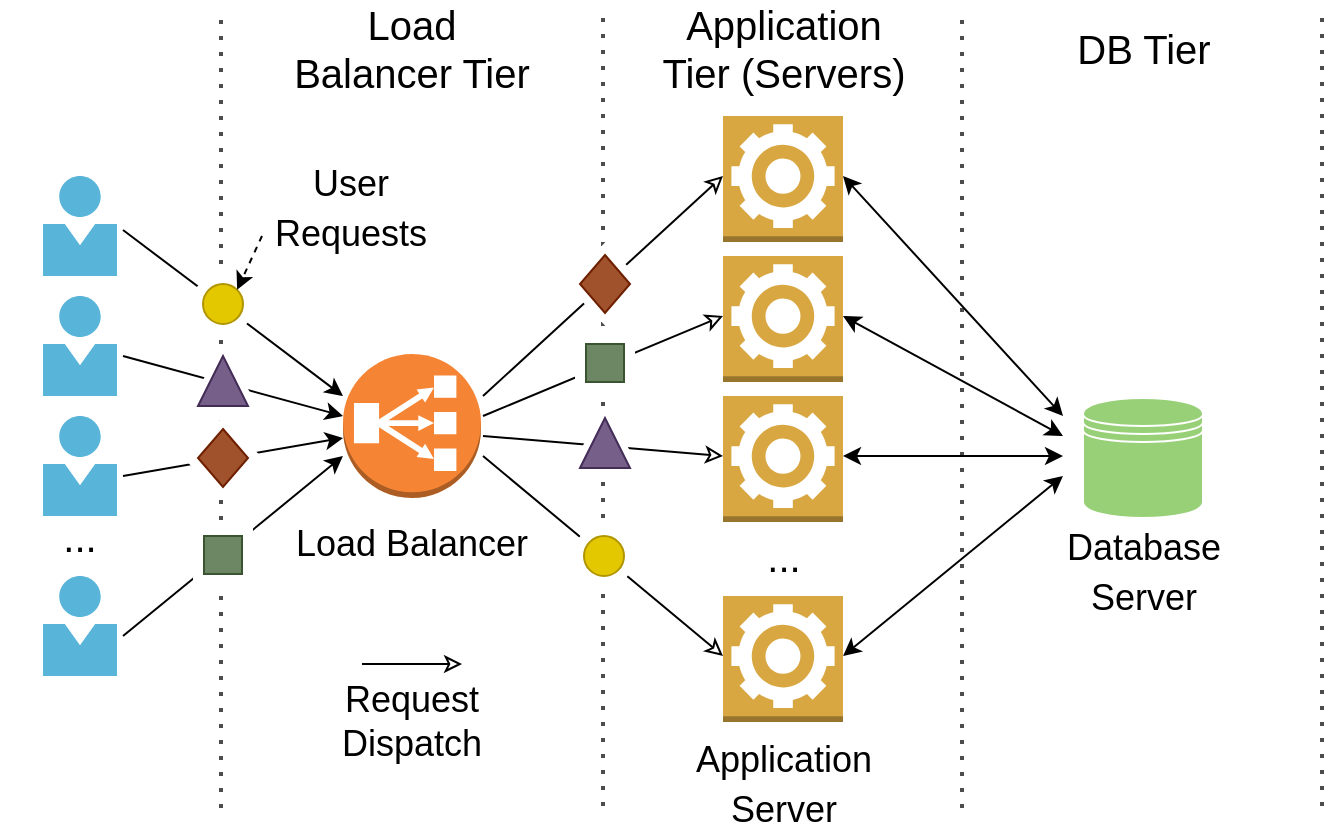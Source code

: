 <mxfile version="20.6.0" type="device"><diagram id="dIx8wKJH65KoxPy8JxEW" name="Page-1"><mxGraphModel dx="946" dy="536" grid="0" gridSize="10" guides="1" tooltips="1" connect="1" arrows="1" fold="1" page="1" pageScale="1" pageWidth="850" pageHeight="1100" math="0" shadow="0"><root><mxCell id="0"/><mxCell id="1" parent="0"/><mxCell id="X14f_B8u2_eIgbdeyk1I-39" value="" style="endArrow=none;dashed=1;html=1;dashPattern=1 3;strokeWidth=2;rounded=0;fontSize=20;strokeColor=#4D4D4D;" parent="1" edge="1"><mxGeometry width="50" height="50" relative="1" as="geometry"><mxPoint x="590" y="410" as="sourcePoint"/><mxPoint x="590" y="10" as="targetPoint"/></mxGeometry></mxCell><mxCell id="PuE3XAnzluGPBgEvg4iF-7" value="" style="endArrow=none;dashed=1;html=1;dashPattern=1 3;strokeWidth=2;rounded=0;fontSize=20;strokeColor=#4D4D4D;" parent="1" edge="1"><mxGeometry width="50" height="50" relative="1" as="geometry"><mxPoint x="410.5" y="409" as="sourcePoint"/><mxPoint x="410.5" y="9" as="targetPoint"/></mxGeometry></mxCell><mxCell id="PuE3XAnzluGPBgEvg4iF-6" value="" style="endArrow=none;dashed=1;html=1;dashPattern=1 3;strokeWidth=2;rounded=0;fontSize=20;strokeColor=#4D4D4D;" parent="1" edge="1"><mxGeometry width="50" height="50" relative="1" as="geometry"><mxPoint x="219.5" y="410" as="sourcePoint"/><mxPoint x="219.5" y="10" as="targetPoint"/></mxGeometry></mxCell><mxCell id="X14f_B8u2_eIgbdeyk1I-8" value="" style="outlineConnect=0;dashed=0;verticalLabelPosition=bottom;verticalAlign=top;align=center;html=1;shape=mxgraph.aws3.classic_load_balancer;fillColor=#F58534;gradientColor=none;" parent="1" vertex="1"><mxGeometry x="280.5" y="183" width="69" height="72" as="geometry"/></mxCell><mxCell id="X14f_B8u2_eIgbdeyk1I-17" value="" style="shape=datastore;whiteSpace=wrap;html=1;fontSize=20;fillColor=#97D077;strokeColor=#FFFFFF;" parent="1" vertex="1"><mxGeometry x="650.5" y="205" width="60" height="60" as="geometry"/></mxCell><mxCell id="X14f_B8u2_eIgbdeyk1I-20" value="" style="endArrow=classic;startArrow=none;html=1;rounded=0;fontSize=20;exitX=1.081;exitY=0.54;exitDx=0;exitDy=0;exitPerimeter=0;startFill=0;" parent="1" source="X14f_B8u2_eIgbdeyk1I-5" edge="1"><mxGeometry width="50" height="50" relative="1" as="geometry"><mxPoint x="370.5" y="314" as="sourcePoint"/><mxPoint x="280.5" y="204" as="targetPoint"/></mxGeometry></mxCell><mxCell id="X14f_B8u2_eIgbdeyk1I-21" value="" style="endArrow=classic;startArrow=none;html=1;rounded=0;fontSize=20;startFill=0;" parent="1" edge="1"><mxGeometry width="50" height="50" relative="1" as="geometry"><mxPoint x="170.5" y="184" as="sourcePoint"/><mxPoint x="280.5" y="214" as="targetPoint"/></mxGeometry></mxCell><mxCell id="X14f_B8u2_eIgbdeyk1I-23" value="" style="endArrow=classic;startArrow=none;html=1;rounded=0;fontSize=20;startFill=0;" parent="1" target="X14f_B8u2_eIgbdeyk1I-8" edge="1"><mxGeometry width="50" height="50" relative="1" as="geometry"><mxPoint x="170.5" y="244" as="sourcePoint"/><mxPoint x="270.5" y="224" as="targetPoint"/></mxGeometry></mxCell><mxCell id="X14f_B8u2_eIgbdeyk1I-24" value="" style="endArrow=classic;startArrow=none;html=1;rounded=0;fontSize=20;strokeColor=#000000;endFill=0;startFill=0;" parent="1" edge="1"><mxGeometry width="50" height="50" relative="1" as="geometry"><mxPoint x="350.5" y="204" as="sourcePoint"/><mxPoint x="470.5" y="94" as="targetPoint"/></mxGeometry></mxCell><mxCell id="X14f_B8u2_eIgbdeyk1I-25" value="" style="endArrow=classic;startArrow=none;html=1;rounded=0;fontSize=20;endFill=0;startFill=0;" parent="1" edge="1"><mxGeometry width="50" height="50" relative="1" as="geometry"><mxPoint x="350.5" y="214" as="sourcePoint"/><mxPoint x="470.5" y="164" as="targetPoint"/></mxGeometry></mxCell><mxCell id="X14f_B8u2_eIgbdeyk1I-26" value="" style="endArrow=classic;startArrow=none;html=1;rounded=0;fontSize=20;endFill=0;startFill=0;" parent="1" edge="1"><mxGeometry width="50" height="50" relative="1" as="geometry"><mxPoint x="350.5" y="224" as="sourcePoint"/><mxPoint x="470.5" y="234" as="targetPoint"/></mxGeometry></mxCell><mxCell id="X14f_B8u2_eIgbdeyk1I-27" value="" style="endArrow=classic;startArrow=none;html=1;rounded=0;fontSize=20;endFill=0;startFill=0;" parent="1" edge="1"><mxGeometry width="50" height="50" relative="1" as="geometry"><mxPoint x="350.5" y="234" as="sourcePoint"/><mxPoint x="470.5" y="334" as="targetPoint"/></mxGeometry></mxCell><mxCell id="X14f_B8u2_eIgbdeyk1I-30" value="" style="group" parent="1" vertex="1" connectable="0"><mxGeometry x="460.5" y="64" width="80" height="303" as="geometry"/></mxCell><mxCell id="X14f_B8u2_eIgbdeyk1I-10" value="" style="outlineConnect=0;dashed=0;verticalLabelPosition=bottom;verticalAlign=top;align=center;html=1;shape=mxgraph.aws3.worker;fillColor=#D9A741;gradientColor=none;" parent="X14f_B8u2_eIgbdeyk1I-30" vertex="1"><mxGeometry x="10" width="60" height="63" as="geometry"/></mxCell><mxCell id="X14f_B8u2_eIgbdeyk1I-11" value="" style="outlineConnect=0;dashed=0;verticalLabelPosition=bottom;verticalAlign=top;align=center;html=1;shape=mxgraph.aws3.worker;fillColor=#D9A741;gradientColor=none;" parent="X14f_B8u2_eIgbdeyk1I-30" vertex="1"><mxGeometry x="10" y="70" width="60" height="63" as="geometry"/></mxCell><mxCell id="X14f_B8u2_eIgbdeyk1I-12" value="" style="outlineConnect=0;dashed=0;verticalLabelPosition=bottom;verticalAlign=top;align=center;html=1;shape=mxgraph.aws3.worker;fillColor=#D9A741;gradientColor=none;" parent="X14f_B8u2_eIgbdeyk1I-30" vertex="1"><mxGeometry x="10" y="140" width="60" height="63" as="geometry"/></mxCell><mxCell id="X14f_B8u2_eIgbdeyk1I-13" value="" style="outlineConnect=0;dashed=0;verticalLabelPosition=bottom;verticalAlign=top;align=center;html=1;shape=mxgraph.aws3.worker;fillColor=#D9A741;gradientColor=none;" parent="X14f_B8u2_eIgbdeyk1I-30" vertex="1"><mxGeometry x="10" y="240" width="60" height="63" as="geometry"/></mxCell><UserObject label="&lt;font style=&quot;font-size: 20px;&quot;&gt;...&lt;/font&gt;" placeholders="1" name="Variable" id="X14f_B8u2_eIgbdeyk1I-15"><mxCell style="text;html=1;strokeColor=none;fillColor=none;align=center;verticalAlign=middle;whiteSpace=wrap;overflow=hidden;" parent="X14f_B8u2_eIgbdeyk1I-30" vertex="1"><mxGeometry y="200" width="80" height="40" as="geometry"/></mxCell></UserObject><mxCell id="X14f_B8u2_eIgbdeyk1I-31" value="" style="group" parent="1" vertex="1" connectable="0"><mxGeometry x="109" y="94" width="80" height="250" as="geometry"/></mxCell><mxCell id="X14f_B8u2_eIgbdeyk1I-5" value="" style="sketch=0;aspect=fixed;html=1;points=[];align=center;image;fontSize=12;image=img/lib/mscae/Person.svg;" parent="X14f_B8u2_eIgbdeyk1I-31" vertex="1"><mxGeometry x="21.5" width="37" height="50" as="geometry"/></mxCell><mxCell id="X14f_B8u2_eIgbdeyk1I-6" value="" style="sketch=0;aspect=fixed;html=1;points=[];align=center;image;fontSize=12;image=img/lib/mscae/Person.svg;" parent="X14f_B8u2_eIgbdeyk1I-31" vertex="1"><mxGeometry x="21.5" y="120" width="37" height="50" as="geometry"/></mxCell><mxCell id="X14f_B8u2_eIgbdeyk1I-7" value="" style="sketch=0;aspect=fixed;html=1;points=[];align=center;image;fontSize=12;image=img/lib/mscae/Person.svg;" parent="X14f_B8u2_eIgbdeyk1I-31" vertex="1"><mxGeometry x="21.5" y="60" width="37" height="50" as="geometry"/></mxCell><mxCell id="X14f_B8u2_eIgbdeyk1I-28" value="" style="sketch=0;aspect=fixed;html=1;points=[];align=center;image;fontSize=12;image=img/lib/mscae/Person.svg;" parent="X14f_B8u2_eIgbdeyk1I-31" vertex="1"><mxGeometry x="21.5" y="200" width="37" height="50" as="geometry"/></mxCell><UserObject label="&lt;font style=&quot;font-size: 20px;&quot;&gt;...&lt;/font&gt;" placeholders="1" name="Variable" id="X14f_B8u2_eIgbdeyk1I-29"><mxCell style="text;html=1;strokeColor=none;fillColor=none;align=center;verticalAlign=middle;whiteSpace=wrap;overflow=hidden;" parent="X14f_B8u2_eIgbdeyk1I-31" vertex="1"><mxGeometry y="160" width="80" height="40" as="geometry"/></mxCell></UserObject><mxCell id="X14f_B8u2_eIgbdeyk1I-32" value="" style="endArrow=classic;startArrow=none;html=1;rounded=0;fontSize=20;startFill=0;" parent="1" edge="1"><mxGeometry width="50" height="50" relative="1" as="geometry"><mxPoint x="170.5" y="324" as="sourcePoint"/><mxPoint x="280.5" y="234" as="targetPoint"/></mxGeometry></mxCell><mxCell id="X14f_B8u2_eIgbdeyk1I-33" value="" style="endArrow=classic;startArrow=classic;html=1;rounded=0;fontSize=20;" parent="1" edge="1"><mxGeometry width="50" height="50" relative="1" as="geometry"><mxPoint x="530.5" y="94" as="sourcePoint"/><mxPoint x="640.5" y="214" as="targetPoint"/></mxGeometry></mxCell><mxCell id="X14f_B8u2_eIgbdeyk1I-34" value="" style="endArrow=classic;startArrow=classic;html=1;rounded=0;fontSize=20;" parent="1" edge="1"><mxGeometry width="50" height="50" relative="1" as="geometry"><mxPoint x="530.5" y="164" as="sourcePoint"/><mxPoint x="640.5" y="224" as="targetPoint"/></mxGeometry></mxCell><mxCell id="X14f_B8u2_eIgbdeyk1I-35" value="" style="endArrow=classic;startArrow=classic;html=1;rounded=0;fontSize=20;" parent="1" edge="1"><mxGeometry width="50" height="50" relative="1" as="geometry"><mxPoint x="530.5" y="234" as="sourcePoint"/><mxPoint x="640.5" y="234" as="targetPoint"/></mxGeometry></mxCell><mxCell id="X14f_B8u2_eIgbdeyk1I-36" value="" style="endArrow=classic;startArrow=classic;html=1;rounded=0;fontSize=20;" parent="1" edge="1"><mxGeometry width="50" height="50" relative="1" as="geometry"><mxPoint x="530.5" y="334" as="sourcePoint"/><mxPoint x="640.5" y="244" as="targetPoint"/></mxGeometry></mxCell><mxCell id="X14f_B8u2_eIgbdeyk1I-45" value="" style="group" parent="1" vertex="1" connectable="0"><mxGeometry x="205.5" y="143" width="30" height="30" as="geometry"/></mxCell><mxCell id="X14f_B8u2_eIgbdeyk1I-44" value="" style="ellipse;whiteSpace=wrap;html=1;aspect=fixed;fontSize=20;strokeColor=#FFFFFF;" parent="X14f_B8u2_eIgbdeyk1I-45" vertex="1"><mxGeometry width="30" height="30" as="geometry"/></mxCell><mxCell id="X14f_B8u2_eIgbdeyk1I-41" value="" style="ellipse;whiteSpace=wrap;html=1;aspect=fixed;fontSize=20;fillColor=#e3c800;fontColor=#000000;strokeColor=#B09500;" parent="X14f_B8u2_eIgbdeyk1I-45" vertex="1"><mxGeometry x="5" y="5" width="20" height="20" as="geometry"/></mxCell><mxCell id="X14f_B8u2_eIgbdeyk1I-62" value="" style="group" parent="1" vertex="1" connectable="0"><mxGeometry x="201" y="179" width="39" height="35" as="geometry"/></mxCell><mxCell id="X14f_B8u2_eIgbdeyk1I-61" value="" style="triangle;whiteSpace=wrap;html=1;fontSize=20;strokeColor=#FFFFFF;fillColor=#FFFFFF;fontColor=#ffffff;direction=north;" parent="X14f_B8u2_eIgbdeyk1I-62" vertex="1"><mxGeometry width="39" height="35" as="geometry"/></mxCell><mxCell id="X14f_B8u2_eIgbdeyk1I-60" value="" style="triangle;whiteSpace=wrap;html=1;fontSize=20;strokeColor=#432D57;fillColor=#76608a;fontColor=#ffffff;direction=north;" parent="X14f_B8u2_eIgbdeyk1I-62" vertex="1"><mxGeometry x="7" y="5" width="25" height="25" as="geometry"/></mxCell><mxCell id="X14f_B8u2_eIgbdeyk1I-66" value="" style="group" parent="1" vertex="1" connectable="0"><mxGeometry x="201.5" y="215" width="38" height="40" as="geometry"/></mxCell><mxCell id="X14f_B8u2_eIgbdeyk1I-65" value="" style="rhombus;whiteSpace=wrap;html=1;fontSize=20;strokeColor=#FFFFFF;fillColor=#FFFFFF;fontColor=#ffffff;" parent="X14f_B8u2_eIgbdeyk1I-66" vertex="1"><mxGeometry width="38" height="40" as="geometry"/></mxCell><mxCell id="X14f_B8u2_eIgbdeyk1I-64" value="" style="rhombus;whiteSpace=wrap;html=1;fontSize=20;strokeColor=#6D1F00;fillColor=#a0522d;fontColor=#ffffff;" parent="X14f_B8u2_eIgbdeyk1I-66" vertex="1"><mxGeometry x="6.5" y="5.5" width="25" height="29" as="geometry"/></mxCell><mxCell id="X14f_B8u2_eIgbdeyk1I-69" value="" style="group" parent="1" vertex="1" connectable="0"><mxGeometry x="206" y="269" width="29" height="29" as="geometry"/></mxCell><mxCell id="X14f_B8u2_eIgbdeyk1I-68" value="" style="whiteSpace=wrap;html=1;aspect=fixed;fontSize=20;strokeColor=#FFFFFF;fillColor=#FFFFFF;fontColor=#ffffff;" parent="X14f_B8u2_eIgbdeyk1I-69" vertex="1"><mxGeometry width="29" height="29" as="geometry"/></mxCell><mxCell id="X14f_B8u2_eIgbdeyk1I-67" value="" style="whiteSpace=wrap;html=1;aspect=fixed;fontSize=20;strokeColor=#3A5431;fillColor=#6d8764;fontColor=#ffffff;" parent="X14f_B8u2_eIgbdeyk1I-69" vertex="1"><mxGeometry x="5" y="5" width="19" height="19" as="geometry"/></mxCell><mxCell id="X14f_B8u2_eIgbdeyk1I-70" value="" style="group" parent="1" vertex="1" connectable="0"><mxGeometry x="396" y="269" width="30" height="30" as="geometry"/></mxCell><mxCell id="X14f_B8u2_eIgbdeyk1I-71" value="" style="ellipse;whiteSpace=wrap;html=1;aspect=fixed;fontSize=20;strokeColor=#FFFFFF;" parent="X14f_B8u2_eIgbdeyk1I-70" vertex="1"><mxGeometry width="30" height="30" as="geometry"/></mxCell><mxCell id="X14f_B8u2_eIgbdeyk1I-72" value="" style="ellipse;whiteSpace=wrap;html=1;aspect=fixed;fontSize=20;fillColor=#e3c800;fontColor=#000000;strokeColor=#B09500;" parent="X14f_B8u2_eIgbdeyk1I-70" vertex="1"><mxGeometry x="5" y="5" width="20" height="20" as="geometry"/></mxCell><mxCell id="X14f_B8u2_eIgbdeyk1I-73" value="" style="group" parent="1" vertex="1" connectable="0"><mxGeometry x="392" y="210" width="39" height="35" as="geometry"/></mxCell><mxCell id="X14f_B8u2_eIgbdeyk1I-74" value="" style="triangle;whiteSpace=wrap;html=1;fontSize=20;strokeColor=#FFFFFF;fillColor=#FFFFFF;fontColor=#ffffff;direction=north;" parent="X14f_B8u2_eIgbdeyk1I-73" vertex="1"><mxGeometry width="39" height="35" as="geometry"/></mxCell><mxCell id="X14f_B8u2_eIgbdeyk1I-75" value="" style="triangle;whiteSpace=wrap;html=1;fontSize=20;strokeColor=#432D57;fillColor=#76608a;fontColor=#ffffff;direction=north;" parent="X14f_B8u2_eIgbdeyk1I-73" vertex="1"><mxGeometry x="7" y="5" width="25" height="25" as="geometry"/></mxCell><mxCell id="X14f_B8u2_eIgbdeyk1I-76" value="" style="group" parent="1" vertex="1" connectable="0"><mxGeometry x="392.5" y="128" width="38" height="40" as="geometry"/></mxCell><mxCell id="X14f_B8u2_eIgbdeyk1I-77" value="" style="rhombus;whiteSpace=wrap;html=1;fontSize=20;strokeColor=#FFFFFF;fillColor=#FFFFFF;fontColor=#ffffff;" parent="X14f_B8u2_eIgbdeyk1I-76" vertex="1"><mxGeometry width="38" height="40" as="geometry"/></mxCell><mxCell id="X14f_B8u2_eIgbdeyk1I-78" value="" style="rhombus;whiteSpace=wrap;html=1;fontSize=20;strokeColor=#6D1F00;fillColor=#a0522d;fontColor=#ffffff;" parent="X14f_B8u2_eIgbdeyk1I-76" vertex="1"><mxGeometry x="6.5" y="5.5" width="25" height="29" as="geometry"/></mxCell><mxCell id="X14f_B8u2_eIgbdeyk1I-79" value="" style="group" parent="1" vertex="1" connectable="0"><mxGeometry x="397" y="173" width="29" height="29" as="geometry"/></mxCell><mxCell id="X14f_B8u2_eIgbdeyk1I-80" value="" style="whiteSpace=wrap;html=1;aspect=fixed;fontSize=20;strokeColor=#FFFFFF;fillColor=#FFFFFF;fontColor=#ffffff;" parent="X14f_B8u2_eIgbdeyk1I-79" vertex="1"><mxGeometry width="29" height="29" as="geometry"/></mxCell><mxCell id="X14f_B8u2_eIgbdeyk1I-81" value="" style="whiteSpace=wrap;html=1;aspect=fixed;fontSize=20;strokeColor=#3A5431;fillColor=#6d8764;fontColor=#ffffff;" parent="X14f_B8u2_eIgbdeyk1I-79" vertex="1"><mxGeometry x="5" y="5" width="19" height="19" as="geometry"/></mxCell><mxCell id="X14f_B8u2_eIgbdeyk1I-82" value="&lt;font style=&quot;font-size: 18px;&quot;&gt;Load Balancer&lt;/font&gt;" style="text;html=1;strokeColor=none;fillColor=none;align=center;verticalAlign=middle;whiteSpace=wrap;rounded=0;fontSize=20;" parent="1" vertex="1"><mxGeometry x="255" y="262" width="120" height="30" as="geometry"/></mxCell><mxCell id="X14f_B8u2_eIgbdeyk1I-83" value="&lt;font style=&quot;font-size: 18px;&quot;&gt;User Requests&lt;/font&gt;" style="text;html=1;strokeColor=none;fillColor=none;align=center;verticalAlign=middle;whiteSpace=wrap;rounded=0;fontSize=20;" parent="1" vertex="1"><mxGeometry x="240" y="94" width="89" height="30" as="geometry"/></mxCell><mxCell id="X14f_B8u2_eIgbdeyk1I-84" value="" style="endArrow=classic;html=1;rounded=0;fontSize=12;exitX=0;exitY=1;exitDx=0;exitDy=0;entryX=1;entryY=0;entryDx=0;entryDy=0;dashed=1;" parent="1" source="X14f_B8u2_eIgbdeyk1I-83" target="X14f_B8u2_eIgbdeyk1I-41" edge="1"><mxGeometry width="50" height="50" relative="1" as="geometry"><mxPoint x="400.5" y="234" as="sourcePoint"/><mxPoint x="450.5" y="184" as="targetPoint"/></mxGeometry></mxCell><mxCell id="X14f_B8u2_eIgbdeyk1I-85" value="&lt;font style=&quot;font-size: 18px;&quot;&gt;Application Server&lt;/font&gt;" style="text;html=1;strokeColor=none;fillColor=none;align=center;verticalAlign=middle;whiteSpace=wrap;rounded=0;fontSize=20;" parent="1" vertex="1"><mxGeometry x="440.5" y="382" width="120" height="30" as="geometry"/></mxCell><mxCell id="X14f_B8u2_eIgbdeyk1I-86" value="&lt;font style=&quot;font-size: 18px;&quot;&gt;Database Server&lt;/font&gt;" style="text;html=1;strokeColor=none;fillColor=none;align=center;verticalAlign=middle;whiteSpace=wrap;rounded=0;fontSize=20;" parent="1" vertex="1"><mxGeometry x="620.5" y="276" width="120" height="30" as="geometry"/></mxCell><mxCell id="X14f_B8u2_eIgbdeyk1I-87" value="&lt;font color=&quot;#000000&quot; style=&quot;font-size: 20px;&quot;&gt;Load Balancer Tier&lt;/font&gt;" style="text;html=1;strokeColor=none;fillColor=none;align=center;verticalAlign=middle;whiteSpace=wrap;rounded=0;fontSize=20;labelPosition=center;verticalLabelPosition=middle;fontColor=#999999;" parent="1" vertex="1"><mxGeometry x="255" y="15" width="120" height="30" as="geometry"/></mxCell><mxCell id="X14f_B8u2_eIgbdeyk1I-88" value="&lt;font color=&quot;#000000&quot; style=&quot;font-size: 20px;&quot;&gt;Application Tier (Servers)&lt;/font&gt;" style="text;html=1;strokeColor=none;fillColor=none;align=center;verticalAlign=middle;whiteSpace=wrap;rounded=0;fontSize=20;fontColor=#999999;" parent="1" vertex="1"><mxGeometry x="432.75" y="15" width="135.5" height="30" as="geometry"/></mxCell><mxCell id="X14f_B8u2_eIgbdeyk1I-89" value="&lt;font color=&quot;#000000&quot; style=&quot;font-size: 20px;&quot;&gt;DB Tier&lt;/font&gt;" style="text;html=1;strokeColor=none;fillColor=none;align=center;verticalAlign=middle;whiteSpace=wrap;rounded=0;fontSize=20;fontColor=#999999;" parent="1" vertex="1"><mxGeometry x="620.5" y="15" width="120" height="30" as="geometry"/></mxCell><mxCell id="PuE3XAnzluGPBgEvg4iF-5" value="" style="endArrow=none;dashed=1;html=1;dashPattern=1 3;strokeWidth=2;rounded=0;fontSize=20;strokeColor=#4D4D4D;" parent="1" edge="1"><mxGeometry width="50" height="50" relative="1" as="geometry"><mxPoint x="770" y="409" as="sourcePoint"/><mxPoint x="770" y="9" as="targetPoint"/></mxGeometry></mxCell><mxCell id="PuE3XAnzluGPBgEvg4iF-10" value="" style="endArrow=classic;html=1;rounded=0;strokeColor=#000000;endFill=0;" parent="1" edge="1"><mxGeometry width="50" height="50" relative="1" as="geometry"><mxPoint x="290" y="338" as="sourcePoint"/><mxPoint x="340" y="338" as="targetPoint"/></mxGeometry></mxCell><mxCell id="PuE3XAnzluGPBgEvg4iF-12" value="&lt;font style=&quot;font-size: 18px;&quot;&gt;Request Dispatch&lt;/font&gt;" style="text;html=1;strokeColor=none;fillColor=none;align=center;verticalAlign=middle;whiteSpace=wrap;rounded=0;" parent="1" vertex="1"><mxGeometry x="285" y="352" width="60" height="30" as="geometry"/></mxCell></root></mxGraphModel></diagram></mxfile>